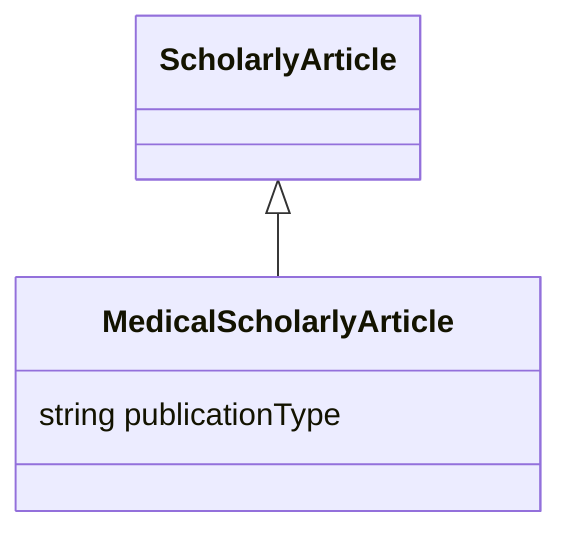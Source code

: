 classDiagram
  

ScholarlyArticle <|-- MedicalScholarlyArticle
class MedicalScholarlyArticle {

  string publicationType

}